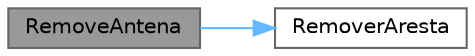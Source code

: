digraph "RemoveAntena"
{
 // LATEX_PDF_SIZE
  bgcolor="transparent";
  edge [fontname=Helvetica,fontsize=10,labelfontname=Helvetica,labelfontsize=10];
  node [fontname=Helvetica,fontsize=10,shape=box,height=0.2,width=0.4];
  rankdir="LR";
  Node1 [id="Node000001",label="RemoveAntena",height=0.2,width=0.4,color="gray40", fillcolor="grey60", style="filled", fontcolor="black",tooltip="Remove uma antena."];
  Node1 -> Node2 [id="edge1_Node000001_Node000002",color="steelblue1",style="solid",tooltip=" "];
  Node2 [id="Node000002",label="RemoverAresta",height=0.2,width=0.4,color="grey40", fillcolor="white", style="filled",URL="$funcoes_8c.html#ae12f7526bb0566217e7e50e810cf0a84",tooltip="Remove uma aresta entre duas antenas."];
}
